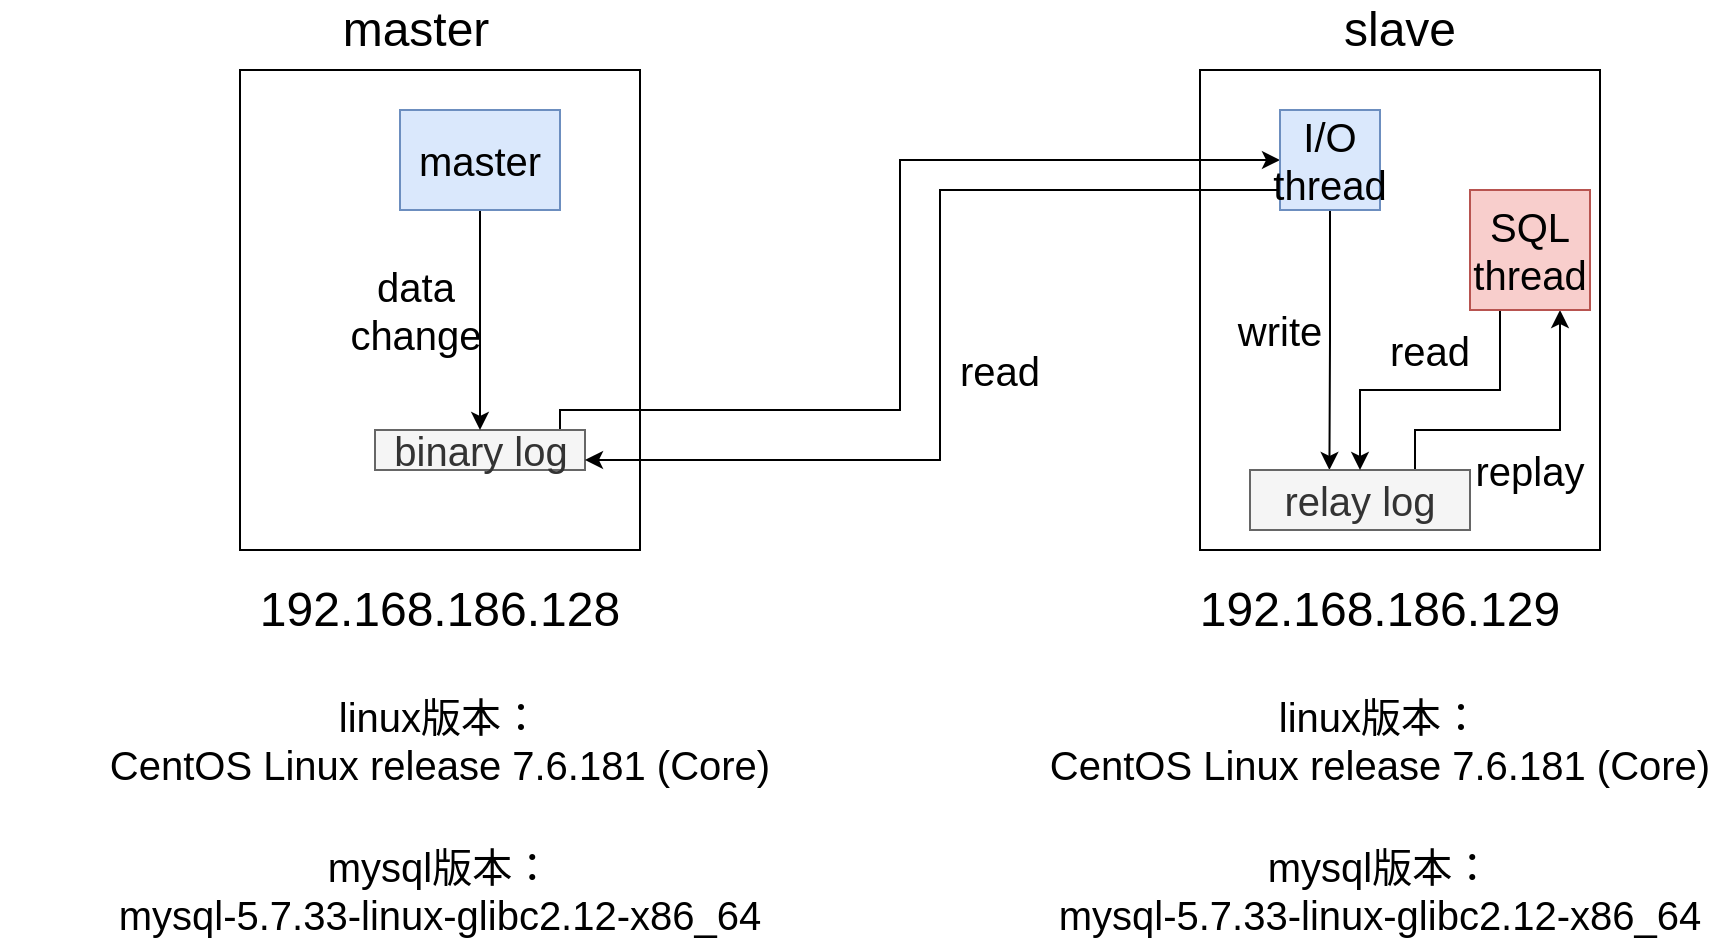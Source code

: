 <mxfile version="14.5.10" type="github">
  <diagram id="UK1oplZtVHk2g0x_dDSM" name="Page-1">
    <mxGraphModel dx="1944" dy="590" grid="1" gridSize="10" guides="1" tooltips="1" connect="1" arrows="1" fold="1" page="1" pageScale="1" pageWidth="827" pageHeight="1169" math="0" shadow="0">
      <root>
        <mxCell id="0" />
        <mxCell id="1" parent="0" />
        <mxCell id="QV4RheT-G8MWhwkYlfRH-1" value="" style="rounded=0;whiteSpace=wrap;html=1;" parent="1" vertex="1">
          <mxGeometry x="80" y="240" width="200" height="240" as="geometry" />
        </mxCell>
        <mxCell id="QV4RheT-G8MWhwkYlfRH-3" value="" style="rounded=0;whiteSpace=wrap;html=1;" parent="1" vertex="1">
          <mxGeometry x="560" y="240" width="200" height="240" as="geometry" />
        </mxCell>
        <mxCell id="QV4RheT-G8MWhwkYlfRH-4" value="master" style="text;html=1;strokeColor=none;fillColor=none;align=center;verticalAlign=middle;whiteSpace=wrap;rounded=0;fontSize=24;" parent="1" vertex="1">
          <mxGeometry x="137.5" y="210" width="60" height="20" as="geometry" />
        </mxCell>
        <mxCell id="QV4RheT-G8MWhwkYlfRH-5" value="slave" style="text;html=1;strokeColor=none;fillColor=none;align=center;verticalAlign=middle;whiteSpace=wrap;rounded=0;fontSize=24;" parent="1" vertex="1">
          <mxGeometry x="630" y="210" width="60" height="20" as="geometry" />
        </mxCell>
        <mxCell id="QV4RheT-G8MWhwkYlfRH-6" value="192.168.186.128" style="text;html=1;strokeColor=none;fillColor=none;align=center;verticalAlign=middle;whiteSpace=wrap;rounded=0;fontSize=24;" parent="1" vertex="1">
          <mxGeometry x="160" y="500" width="40" height="20" as="geometry" />
        </mxCell>
        <mxCell id="QV4RheT-G8MWhwkYlfRH-7" value="192.168.186.129" style="text;html=1;strokeColor=none;fillColor=none;align=center;verticalAlign=middle;whiteSpace=wrap;rounded=0;fontSize=24;" parent="1" vertex="1">
          <mxGeometry x="630" y="500" width="40" height="20" as="geometry" />
        </mxCell>
        <mxCell id="HNmdAQJy73FJYcCBfIxi-2" value="&lt;div&gt;linux版本：&lt;/div&gt;&lt;div&gt;CentOS Linux release 7.6.181 (Core) &lt;/div&gt;" style="text;html=1;strokeColor=none;fillColor=none;align=center;verticalAlign=middle;whiteSpace=wrap;rounded=0;fontSize=20;" parent="1" vertex="1">
          <mxGeometry x="10" y="565" width="340" height="20" as="geometry" />
        </mxCell>
        <mxCell id="HNmdAQJy73FJYcCBfIxi-4" value="&lt;div&gt;mysql版本：&lt;/div&gt;&lt;div&gt;mysql-5.7.33-linux-glibc2.12-x86_64&lt;/div&gt;" style="text;html=1;strokeColor=none;fillColor=none;align=center;verticalAlign=middle;whiteSpace=wrap;rounded=0;fontSize=20;" parent="1" vertex="1">
          <mxGeometry x="-40" y="640" width="440" height="20" as="geometry" />
        </mxCell>
        <mxCell id="HNmdAQJy73FJYcCBfIxi-5" value="&lt;div&gt;linux版本：&lt;/div&gt;&lt;div&gt;CentOS Linux release 7.6.181 (Core) &lt;/div&gt;" style="text;html=1;strokeColor=none;fillColor=none;align=center;verticalAlign=middle;whiteSpace=wrap;rounded=0;fontSize=20;" parent="1" vertex="1">
          <mxGeometry x="480" y="565" width="340" height="20" as="geometry" />
        </mxCell>
        <mxCell id="HNmdAQJy73FJYcCBfIxi-6" value="&lt;div&gt;mysql版本：&lt;/div&gt;&lt;div&gt;mysql-5.7.33-linux-glibc2.12-x86_64&lt;/div&gt;" style="text;whiteSpace=wrap;html=1;fontSize=20;align=center;" parent="1" vertex="1">
          <mxGeometry x="475" y="620" width="350" height="40" as="geometry" />
        </mxCell>
        <mxCell id="HNmdAQJy73FJYcCBfIxi-12" style="edgeStyle=orthogonalEdgeStyle;rounded=0;orthogonalLoop=1;jettySize=auto;html=1;exitX=1;exitY=0.5;exitDx=0;exitDy=0;fontSize=20;entryX=0;entryY=0.5;entryDx=0;entryDy=0;" parent="1" source="HNmdAQJy73FJYcCBfIxi-7" target="HNmdAQJy73FJYcCBfIxi-11" edge="1">
          <mxGeometry relative="1" as="geometry">
            <Array as="points">
              <mxPoint x="240" y="430" />
              <mxPoint x="240" y="410" />
              <mxPoint x="410" y="410" />
              <mxPoint x="410" y="285" />
            </Array>
          </mxGeometry>
        </mxCell>
        <mxCell id="HNmdAQJy73FJYcCBfIxi-7" value="binary log" style="text;html=1;strokeColor=#666666;fillColor=#f5f5f5;align=center;verticalAlign=middle;whiteSpace=wrap;rounded=0;fontSize=20;fontColor=#333333;" parent="1" vertex="1">
          <mxGeometry x="147.5" y="420" width="105" height="20" as="geometry" />
        </mxCell>
        <mxCell id="HNmdAQJy73FJYcCBfIxi-9" style="edgeStyle=orthogonalEdgeStyle;rounded=0;orthogonalLoop=1;jettySize=auto;html=1;exitX=0.5;exitY=1;exitDx=0;exitDy=0;entryX=0.5;entryY=0;entryDx=0;entryDy=0;fontSize=20;" parent="1" source="HNmdAQJy73FJYcCBfIxi-8" target="HNmdAQJy73FJYcCBfIxi-7" edge="1">
          <mxGeometry relative="1" as="geometry" />
        </mxCell>
        <mxCell id="HNmdAQJy73FJYcCBfIxi-8" value="master" style="rounded=0;whiteSpace=wrap;html=1;fontSize=20;align=center;fillColor=#dae8fc;strokeColor=#6c8ebf;" parent="1" vertex="1">
          <mxGeometry x="160" y="260" width="80" height="50" as="geometry" />
        </mxCell>
        <mxCell id="HNmdAQJy73FJYcCBfIxi-10" value="data change" style="text;html=1;strokeColor=none;fillColor=none;align=center;verticalAlign=middle;whiteSpace=wrap;rounded=0;fontSize=20;" parent="1" vertex="1">
          <mxGeometry x="147.5" y="350" width="40" height="20" as="geometry" />
        </mxCell>
        <mxCell id="HNmdAQJy73FJYcCBfIxi-13" style="edgeStyle=orthogonalEdgeStyle;rounded=0;orthogonalLoop=1;jettySize=auto;html=1;exitX=0;exitY=0.75;exitDx=0;exitDy=0;entryX=1;entryY=0.75;entryDx=0;entryDy=0;fontSize=20;" parent="1" source="HNmdAQJy73FJYcCBfIxi-11" target="HNmdAQJy73FJYcCBfIxi-7" edge="1">
          <mxGeometry relative="1" as="geometry">
            <Array as="points">
              <mxPoint x="600" y="300" />
              <mxPoint x="430" y="300" />
              <mxPoint x="430" y="435" />
            </Array>
          </mxGeometry>
        </mxCell>
        <mxCell id="HNmdAQJy73FJYcCBfIxi-17" style="edgeStyle=orthogonalEdgeStyle;rounded=0;orthogonalLoop=1;jettySize=auto;html=1;exitX=0.5;exitY=1;exitDx=0;exitDy=0;entryX=0.361;entryY=0;entryDx=0;entryDy=0;entryPerimeter=0;fontSize=20;" parent="1" source="HNmdAQJy73FJYcCBfIxi-11" target="HNmdAQJy73FJYcCBfIxi-16" edge="1">
          <mxGeometry relative="1" as="geometry" />
        </mxCell>
        <mxCell id="HNmdAQJy73FJYcCBfIxi-11" value="I/O thread" style="rounded=0;whiteSpace=wrap;html=1;fontSize=20;align=center;fillColor=#dae8fc;strokeColor=#6c8ebf;" parent="1" vertex="1">
          <mxGeometry x="600" y="260" width="50" height="50" as="geometry" />
        </mxCell>
        <mxCell id="HNmdAQJy73FJYcCBfIxi-14" value="read" style="text;html=1;strokeColor=none;fillColor=none;align=center;verticalAlign=middle;whiteSpace=wrap;rounded=0;fontSize=20;" parent="1" vertex="1">
          <mxGeometry x="440" y="380" width="40" height="20" as="geometry" />
        </mxCell>
        <mxCell id="HNmdAQJy73FJYcCBfIxi-24" style="edgeStyle=orthogonalEdgeStyle;rounded=0;orthogonalLoop=1;jettySize=auto;html=1;exitX=0.75;exitY=0;exitDx=0;exitDy=0;entryX=0.9;entryY=0.5;entryDx=0;entryDy=0;entryPerimeter=0;fontSize=20;" parent="1" source="HNmdAQJy73FJYcCBfIxi-16" target="QV4RheT-G8MWhwkYlfRH-3" edge="1">
          <mxGeometry relative="1" as="geometry">
            <Array as="points">
              <mxPoint x="667" y="420" />
              <mxPoint x="740" y="420" />
            </Array>
          </mxGeometry>
        </mxCell>
        <mxCell id="HNmdAQJy73FJYcCBfIxi-16" value="relay log" style="rounded=0;whiteSpace=wrap;html=1;fontSize=20;align=center;fillColor=#f5f5f5;strokeColor=#666666;fontColor=#333333;" parent="1" vertex="1">
          <mxGeometry x="585" y="440" width="110" height="30" as="geometry" />
        </mxCell>
        <mxCell id="HNmdAQJy73FJYcCBfIxi-18" value="write" style="text;html=1;strokeColor=none;fillColor=none;align=center;verticalAlign=middle;whiteSpace=wrap;rounded=0;fontSize=20;" parent="1" vertex="1">
          <mxGeometry x="580" y="360" width="40" height="20" as="geometry" />
        </mxCell>
        <mxCell id="HNmdAQJy73FJYcCBfIxi-21" style="edgeStyle=orthogonalEdgeStyle;rounded=0;orthogonalLoop=1;jettySize=auto;html=1;exitX=0.25;exitY=1;exitDx=0;exitDy=0;fontSize=20;" parent="1" source="HNmdAQJy73FJYcCBfIxi-20" target="HNmdAQJy73FJYcCBfIxi-16" edge="1">
          <mxGeometry relative="1" as="geometry" />
        </mxCell>
        <mxCell id="HNmdAQJy73FJYcCBfIxi-20" value="SQL thread" style="rounded=0;whiteSpace=wrap;html=1;fontSize=20;align=center;fillColor=#f8cecc;strokeColor=#b85450;" parent="1" vertex="1">
          <mxGeometry x="695" y="300" width="60" height="60" as="geometry" />
        </mxCell>
        <mxCell id="HNmdAQJy73FJYcCBfIxi-22" value="read" style="text;html=1;strokeColor=none;fillColor=none;align=center;verticalAlign=middle;whiteSpace=wrap;rounded=0;fontSize=20;" parent="1" vertex="1">
          <mxGeometry x="655" y="370" width="40" height="20" as="geometry" />
        </mxCell>
        <mxCell id="HNmdAQJy73FJYcCBfIxi-25" value="replay" style="text;html=1;strokeColor=none;fillColor=none;align=center;verticalAlign=middle;whiteSpace=wrap;rounded=0;fontSize=20;" parent="1" vertex="1">
          <mxGeometry x="700" y="430" width="50" height="20" as="geometry" />
        </mxCell>
      </root>
    </mxGraphModel>
  </diagram>
</mxfile>
